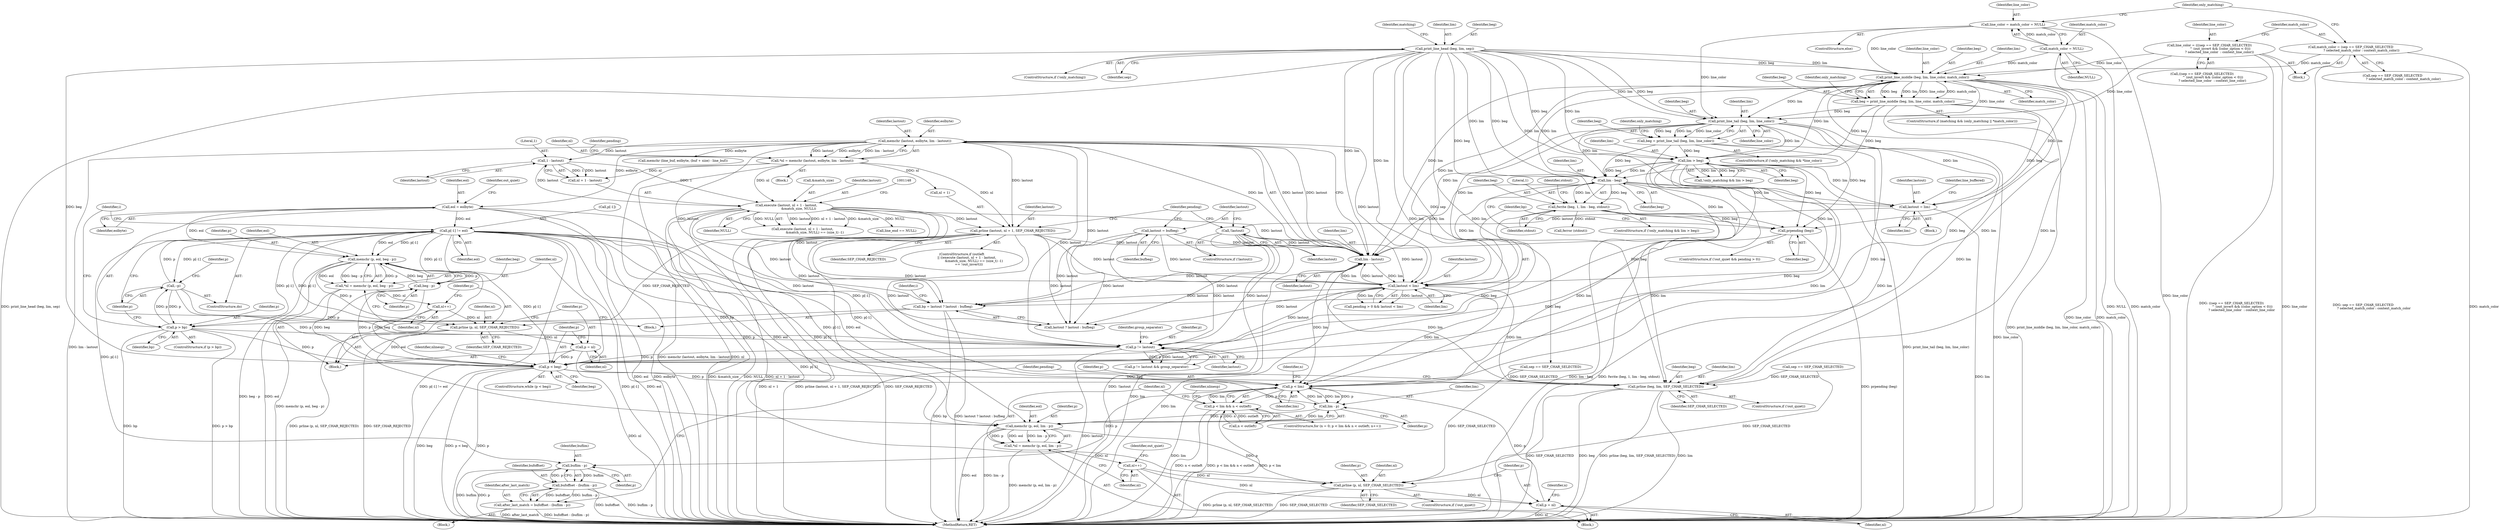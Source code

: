 digraph "0_savannah_8fcf61523644df42e1905c81bed26838e0b04f91@API" {
"1001242" [label="(Call,memchr (p, eol, beg - p))"];
"1001245" [label="(Call,beg - p)"];
"1001235" [label="(Call,p < beg)"];
"1001219" [label="(Call,p != lastout)"];
"1001205" [label="(Call,p[-1] != eol)"];
"1001203" [label="(Call,--p)"];
"1001199" [label="(Call,p > bp)"];
"1001183" [label="(Call,bp = lastout ? lastout : bufbeg)"];
"1001123" [label="(Call,memchr (lastout, eolbyte, lim - lastout))"];
"1001126" [label="(Call,lim - lastout)"];
"1001116" [label="(Call,lastout < lim)"];
"1001153" [label="(Call,prline (lastout, nl + 1, SEP_CHAR_REJECTED))"];
"1001137" [label="(Call,execute (lastout, nl + 1 - lastout,\n                        &match_size, NULL))"];
"1001141" [label="(Call,1 - lastout)"];
"1001121" [label="(Call,*nl = memchr (lastout, eolbyte, lim - lastout))"];
"1001108" [label="(Call,lastout = bufbeg)"];
"1001106" [label="(Call,!lastout)"];
"1001097" [label="(Call,lastout = lim)"];
"1001054" [label="(Call,print_line_middle (beg, lim, line_color, match_color))"];
"1000988" [label="(Call,print_line_head (beg, lim, sep))"];
"1001027" [label="(Call,line_color = match_color = NULL)"];
"1001029" [label="(Call,match_color = NULL)"];
"1001004" [label="(Call,line_color = (((sep == SEP_CHAR_SELECTED)\n                     ^ (out_invert && (color_option < 0)))\n                    ? selected_line_color  : context_line_color))"];
"1001018" [label="(Call,match_color = (sep == SEP_CHAR_SELECTED\n                     ? selected_match_color : context_match_color))"];
"1001067" [label="(Call,print_line_tail (beg, lim, line_color))"];
"1001052" [label="(Call,beg = print_line_middle (beg, lim, line_color, match_color))"];
"1001075" [label="(Call,lim > beg)"];
"1001065" [label="(Call,beg = print_line_tail (beg, lim, line_color))"];
"1001081" [label="(Call,lim - beg)"];
"1001169" [label="(Call,eol = eolbyte)"];
"1001254" [label="(Call,p = nl)"];
"1001250" [label="(Call,prline (p, nl, SEP_CHAR_REJECTED))"];
"1001242" [label="(Call,memchr (p, eol, beg - p))"];
"1001248" [label="(Call,nl++)"];
"1001240" [label="(Call,*nl = memchr (p, eol, beg - p))"];
"1001181" [label="(Call,prpending (beg))"];
"1001078" [label="(Call,fwrite (beg, 1, lim - beg, stdout))"];
"1001277" [label="(Call,memchr (p, eol, lim - p))"];
"1001275" [label="(Call,*nl = memchr (p, eol, lim - p))"];
"1001283" [label="(Call,nl++)"];
"1001288" [label="(Call,prline (p, nl, SEP_CHAR_SELECTED))"];
"1001292" [label="(Call,p = nl)"];
"1001265" [label="(Call,p < lim)"];
"1001264" [label="(Call,p < lim && n < outleft)"];
"1001280" [label="(Call,lim - p)"];
"1001303" [label="(Call,buflim - p)"];
"1001301" [label="(Call,bufoffset - (buflim - p))"];
"1001299" [label="(Call,after_last_match = bufoffset - (buflim - p))"];
"1001310" [label="(Call,prline (beg, lim, SEP_CHAR_SELECTED))"];
"1001315" [label="(Identifier,pending)"];
"1001045" [label="(ControlStructure,if (matching && (only_matching || *match_color)))"];
"1001415" [label="(MethodReturn,RET)"];
"1001005" [label="(Identifier,line_color)"];
"1001078" [label="(Call,fwrite (beg, 1, lim - beg, stdout))"];
"1001122" [label="(Identifier,nl)"];
"1001285" [label="(ControlStructure,if (!out_quiet))"];
"1001105" [label="(ControlStructure,if (!lastout))"];
"1001197" [label="(Identifier,i)"];
"1001098" [label="(Identifier,lastout)"];
"1001293" [label="(Identifier,p)"];
"1000985" [label="(ControlStructure,if (!only_matching))"];
"1001198" [label="(ControlStructure,if (p > bp))"];
"1001074" [label="(Identifier,only_matching)"];
"1001210" [label="(Identifier,eol)"];
"1001303" [label="(Call,buflim - p)"];
"1001070" [label="(Identifier,line_color)"];
"1001059" [label="(ControlStructure,if (!only_matching && *line_color))"];
"1001144" [label="(Call,&match_size)"];
"1001052" [label="(Call,beg = print_line_middle (beg, lim, line_color, match_color))"];
"1001356" [label="(Call,memchr (line_buf, eolbyte, (buf + size) - line_buf))"];
"1001252" [label="(Identifier,nl)"];
"1001205" [label="(Call,p[-1] != eol)"];
"1001365" [label="(Call,line_end == NULL)"];
"1000988" [label="(Call,print_line_head (beg, lim, sep))"];
"1001153" [label="(Call,prline (lastout, nl + 1, SEP_CHAR_REJECTED))"];
"1001199" [label="(Call,p > bp)"];
"1001240" [label="(Call,*nl = memchr (p, eol, beg - p))"];
"1001169" [label="(Call,eol = eolbyte)"];
"1001065" [label="(Call,beg = print_line_tail (beg, lim, line_color))"];
"1001185" [label="(Call,lastout ? lastout : bufbeg)"];
"1001146" [label="(Identifier,NULL)"];
"1001275" [label="(Call,*nl = memchr (p, eol, lim - p))"];
"1001279" [label="(Identifier,eol)"];
"1001258" [label="(Identifier,nlinesp)"];
"1001277" [label="(Call,memchr (p, eol, lim - p))"];
"1001280" [label="(Call,lim - p)"];
"1001004" [label="(Call,line_color = (((sep == SEP_CHAR_SELECTED)\n                     ^ (out_invert && (color_option < 0)))\n                    ? selected_line_color  : context_line_color))"];
"1001053" [label="(Identifier,beg)"];
"1001086" [label="(Call,ferror (stdout))"];
"1000981" [label="(Block,)"];
"1001246" [label="(Identifier,beg)"];
"1001055" [label="(Identifier,beg)"];
"1001181" [label="(Call,prpending (beg))"];
"1001121" [label="(Call,*nl = memchr (lastout, eolbyte, lim - lastout))"];
"1001068" [label="(Identifier,beg)"];
"1001112" [label="(Call,pending > 0 && lastout < lim)"];
"1001141" [label="(Call,1 - lastout)"];
"1000993" [label="(Identifier,matching)"];
"1001283" [label="(Call,nl++)"];
"1001099" [label="(Identifier,lim)"];
"1001236" [label="(Identifier,p)"];
"1001018" [label="(Call,match_color = (sep == SEP_CHAR_SELECTED\n                     ? selected_match_color : context_match_color))"];
"1001222" [label="(Identifier,group_separator)"];
"1001035" [label="(Identifier,only_matching)"];
"1001003" [label="(Block,)"];
"1001066" [label="(Identifier,beg)"];
"1000990" [label="(Identifier,lim)"];
"1001079" [label="(Identifier,beg)"];
"1001291" [label="(Identifier,SEP_CHAR_SELECTED)"];
"1001289" [label="(Identifier,p)"];
"1001021" [label="(Call,sep == SEP_CHAR_SELECTED)"];
"1001184" [label="(Identifier,bp)"];
"1001241" [label="(Identifier,nl)"];
"1001031" [label="(Identifier,NULL)"];
"1001254" [label="(Call,p = nl)"];
"1001267" [label="(Identifier,lim)"];
"1001243" [label="(Identifier,p)"];
"1001250" [label="(Call,prline (p, nl, SEP_CHAR_REJECTED))"];
"1001171" [label="(Identifier,eolbyte)"];
"1001109" [label="(Identifier,lastout)"];
"1001069" [label="(Identifier,lim)"];
"1001142" [label="(Literal,1)"];
"1001249" [label="(Identifier,nl)"];
"1001182" [label="(Identifier,beg)"];
"1001056" [label="(Identifier,lim)"];
"1001312" [label="(Identifier,lim)"];
"1001220" [label="(Identifier,p)"];
"1001253" [label="(Identifier,SEP_CHAR_REJECTED)"];
"1001219" [label="(Call,p != lastout)"];
"1001029" [label="(Call,match_color = NULL)"];
"1001272" [label="(Identifier,n)"];
"1001125" [label="(Identifier,eolbyte)"];
"1001138" [label="(Identifier,lastout)"];
"1001281" [label="(Identifier,lim)"];
"1001132" [label="(ControlStructure,if (outleft\n          || ((execute (lastout, nl + 1 - lastout,\n                        &match_size, NULL) == (size_t) -1)\n              == !out_invert)))"];
"1001071" [label="(ControlStructure,if (!only_matching && lim > beg))"];
"1001107" [label="(Identifier,lastout)"];
"1001256" [label="(Identifier,nl)"];
"1001097" [label="(Call,lastout = lim)"];
"1001235" [label="(Call,p < beg)"];
"1001248" [label="(Call,nl++)"];
"1001244" [label="(Identifier,eol)"];
"1001255" [label="(Identifier,p)"];
"1001155" [label="(Call,nl + 1)"];
"1000989" [label="(Identifier,beg)"];
"1001116" [label="(Call,lastout < lim)"];
"1000995" [label="(Call,sep == SEP_CHAR_SELECTED)"];
"1001077" [label="(Identifier,beg)"];
"1001106" [label="(Call,!lastout)"];
"1001301" [label="(Call,bufoffset - (buflim - p))"];
"1001276" [label="(Identifier,nl)"];
"1001299" [label="(Call,after_last_match = bufoffset - (buflim - p))"];
"1001108" [label="(Call,lastout = bufbeg)"];
"1001206" [label="(Call,p[-1])"];
"1001191" [label="(Identifier,i)"];
"1001242" [label="(Call,memchr (p, eol, beg - p))"];
"1000991" [label="(Identifier,sep)"];
"1001030" [label="(Identifier,match_color)"];
"1001201" [label="(Identifier,bp)"];
"1001054" [label="(Call,print_line_middle (beg, lim, line_color, match_color))"];
"1001177" [label="(Identifier,out_quiet)"];
"1001290" [label="(Identifier,nl)"];
"1001117" [label="(Identifier,lastout)"];
"1001247" [label="(Identifier,p)"];
"1001204" [label="(Identifier,p)"];
"1001200" [label="(Identifier,p)"];
"1001128" [label="(Identifier,lastout)"];
"1001154" [label="(Identifier,lastout)"];
"1001237" [label="(Identifier,beg)"];
"1001307" [label="(ControlStructure,if (!out_quiet))"];
"1001082" [label="(Identifier,lim)"];
"1001238" [label="(Block,)"];
"1001139" [label="(Call,nl + 1 - lastout)"];
"1001006" [label="(Call,((sep == SEP_CHAR_SELECTED)\n                     ^ (out_invert && (color_option < 0)))\n                    ? selected_line_color  : context_line_color)"];
"1001278" [label="(Identifier,p)"];
"1001081" [label="(Call,lim - beg)"];
"1001067" [label="(Call,print_line_tail (beg, lim, line_color))"];
"1001268" [label="(Call,n < outleft)"];
"1001287" [label="(Identifier,out_quiet)"];
"1001118" [label="(Identifier,lim)"];
"1001311" [label="(Identifier,beg)"];
"1001273" [label="(Block,)"];
"1001062" [label="(Identifier,only_matching)"];
"1001294" [label="(Identifier,nl)"];
"1001137" [label="(Call,execute (lastout, nl + 1 - lastout,\n                        &match_size, NULL))"];
"1001260" [label="(ControlStructure,for (n = 0; p < lim && n < outleft; n++))"];
"1001126" [label="(Call,lim - lastout)"];
"1001027" [label="(Call,line_color = match_color = NULL)"];
"1001020" [label="(Call,sep == SEP_CHAR_SELECTED\n                     ? selected_match_color : context_match_color)"];
"1001123" [label="(Call,memchr (lastout, eolbyte, lim - lastout))"];
"1001269" [label="(Identifier,n)"];
"1001302" [label="(Identifier,bufoffset)"];
"1001221" [label="(Identifier,lastout)"];
"1001110" [label="(Identifier,bufbeg)"];
"1001127" [label="(Identifier,lim)"];
"1001026" [label="(ControlStructure,else)"];
"1001131" [label="(Identifier,pending)"];
"1001259" [label="(Block,)"];
"1001305" [label="(Identifier,p)"];
"1001203" [label="(Call,--p)"];
"1001313" [label="(Identifier,SEP_CHAR_SELECTED)"];
"1001028" [label="(Identifier,line_color)"];
"1001292" [label="(Call,p = nl)"];
"1001183" [label="(Call,bp = lastout ? lastout : bufbeg)"];
"1001084" [label="(Identifier,stdout)"];
"1001057" [label="(Identifier,line_color)"];
"1001251" [label="(Identifier,p)"];
"1001164" [label="(Block,)"];
"1001207" [label="(Identifier,p)"];
"1001101" [label="(Identifier,line_buffered)"];
"1001058" [label="(Identifier,match_color)"];
"1001297" [label="(Identifier,nlinesp)"];
"1001234" [label="(ControlStructure,while (p < beg))"];
"1001083" [label="(Identifier,beg)"];
"1001264" [label="(Call,p < lim && n < outleft)"];
"1001072" [label="(Call,!only_matching && lim > beg)"];
"1001245" [label="(Call,beg - p)"];
"1001300" [label="(Identifier,after_last_match)"];
"1001218" [label="(Call,p != lastout && group_separator)"];
"1001282" [label="(Identifier,p)"];
"1001265" [label="(Call,p < lim)"];
"1001080" [label="(Literal,1)"];
"1001310" [label="(Call,prline (beg, lim, SEP_CHAR_SELECTED))"];
"1001170" [label="(Identifier,eol)"];
"1001124" [label="(Identifier,lastout)"];
"1001114" [label="(Identifier,pending)"];
"1001019" [label="(Identifier,match_color)"];
"1001087" [label="(Identifier,stdout)"];
"1001266" [label="(Identifier,p)"];
"1001136" [label="(Call,execute (lastout, nl + 1 - lastout,\n                        &match_size, NULL) == (size_t) -1)"];
"1001284" [label="(Identifier,nl)"];
"1001304" [label="(Identifier,buflim)"];
"1001202" [label="(ControlStructure,do)"];
"1001143" [label="(Identifier,lastout)"];
"1001174" [label="(ControlStructure,if (!out_quiet && pending > 0))"];
"1001158" [label="(Identifier,SEP_CHAR_REJECTED)"];
"1001119" [label="(Block,)"];
"1001288" [label="(Call,prline (p, nl, SEP_CHAR_SELECTED))"];
"1001075" [label="(Call,lim > beg)"];
"1001076" [label="(Identifier,lim)"];
"1001242" -> "1001240"  [label="AST: "];
"1001242" -> "1001245"  [label="CFG: "];
"1001243" -> "1001242"  [label="AST: "];
"1001244" -> "1001242"  [label="AST: "];
"1001245" -> "1001242"  [label="AST: "];
"1001240" -> "1001242"  [label="CFG: "];
"1001242" -> "1001415"  [label="DDG: eol"];
"1001242" -> "1001415"  [label="DDG: beg - p"];
"1001242" -> "1001240"  [label="DDG: p"];
"1001242" -> "1001240"  [label="DDG: eol"];
"1001242" -> "1001240"  [label="DDG: beg - p"];
"1001245" -> "1001242"  [label="DDG: p"];
"1001245" -> "1001242"  [label="DDG: beg"];
"1001205" -> "1001242"  [label="DDG: p[-1]"];
"1001205" -> "1001242"  [label="DDG: eol"];
"1001169" -> "1001242"  [label="DDG: eol"];
"1001242" -> "1001250"  [label="DDG: p"];
"1001242" -> "1001277"  [label="DDG: eol"];
"1001245" -> "1001247"  [label="CFG: "];
"1001246" -> "1001245"  [label="AST: "];
"1001247" -> "1001245"  [label="AST: "];
"1001245" -> "1001235"  [label="DDG: beg"];
"1001235" -> "1001245"  [label="DDG: beg"];
"1001235" -> "1001245"  [label="DDG: p"];
"1001205" -> "1001245"  [label="DDG: p[-1]"];
"1001235" -> "1001234"  [label="AST: "];
"1001235" -> "1001237"  [label="CFG: "];
"1001236" -> "1001235"  [label="AST: "];
"1001237" -> "1001235"  [label="AST: "];
"1001241" -> "1001235"  [label="CFG: "];
"1001258" -> "1001235"  [label="CFG: "];
"1001235" -> "1001415"  [label="DDG: beg"];
"1001235" -> "1001415"  [label="DDG: p < beg"];
"1001235" -> "1001415"  [label="DDG: p"];
"1001219" -> "1001235"  [label="DDG: p"];
"1001199" -> "1001235"  [label="DDG: p"];
"1001203" -> "1001235"  [label="DDG: p"];
"1001205" -> "1001235"  [label="DDG: p[-1]"];
"1001254" -> "1001235"  [label="DDG: p"];
"1001065" -> "1001235"  [label="DDG: beg"];
"1001181" -> "1001235"  [label="DDG: beg"];
"1000988" -> "1001235"  [label="DDG: beg"];
"1001075" -> "1001235"  [label="DDG: beg"];
"1001078" -> "1001235"  [label="DDG: beg"];
"1001052" -> "1001235"  [label="DDG: beg"];
"1001235" -> "1001265"  [label="DDG: p"];
"1001235" -> "1001310"  [label="DDG: beg"];
"1001219" -> "1001218"  [label="AST: "];
"1001219" -> "1001221"  [label="CFG: "];
"1001220" -> "1001219"  [label="AST: "];
"1001221" -> "1001219"  [label="AST: "];
"1001222" -> "1001219"  [label="CFG: "];
"1001218" -> "1001219"  [label="CFG: "];
"1001219" -> "1001415"  [label="DDG: lastout"];
"1001219" -> "1001218"  [label="DDG: p"];
"1001219" -> "1001218"  [label="DDG: lastout"];
"1001205" -> "1001219"  [label="DDG: p[-1]"];
"1001199" -> "1001219"  [label="DDG: p"];
"1001203" -> "1001219"  [label="DDG: p"];
"1001123" -> "1001219"  [label="DDG: lastout"];
"1001153" -> "1001219"  [label="DDG: lastout"];
"1001108" -> "1001219"  [label="DDG: lastout"];
"1001137" -> "1001219"  [label="DDG: lastout"];
"1001106" -> "1001219"  [label="DDG: lastout"];
"1001116" -> "1001219"  [label="DDG: lastout"];
"1001205" -> "1001202"  [label="AST: "];
"1001205" -> "1001210"  [label="CFG: "];
"1001206" -> "1001205"  [label="AST: "];
"1001210" -> "1001205"  [label="AST: "];
"1001204" -> "1001205"  [label="CFG: "];
"1001197" -> "1001205"  [label="CFG: "];
"1001205" -> "1001415"  [label="DDG: p[-1] != eol"];
"1001205" -> "1001415"  [label="DDG: p[-1]"];
"1001205" -> "1001415"  [label="DDG: eol"];
"1001205" -> "1001199"  [label="DDG: p[-1]"];
"1001205" -> "1001203"  [label="DDG: p[-1]"];
"1001203" -> "1001205"  [label="DDG: p"];
"1001169" -> "1001205"  [label="DDG: eol"];
"1001205" -> "1001250"  [label="DDG: p[-1]"];
"1001205" -> "1001265"  [label="DDG: p[-1]"];
"1001205" -> "1001277"  [label="DDG: p[-1]"];
"1001205" -> "1001277"  [label="DDG: eol"];
"1001205" -> "1001280"  [label="DDG: p[-1]"];
"1001205" -> "1001288"  [label="DDG: p[-1]"];
"1001205" -> "1001303"  [label="DDG: p[-1]"];
"1001203" -> "1001202"  [label="AST: "];
"1001203" -> "1001204"  [label="CFG: "];
"1001204" -> "1001203"  [label="AST: "];
"1001207" -> "1001203"  [label="CFG: "];
"1001203" -> "1001199"  [label="DDG: p"];
"1001199" -> "1001203"  [label="DDG: p"];
"1001199" -> "1001198"  [label="AST: "];
"1001199" -> "1001201"  [label="CFG: "];
"1001200" -> "1001199"  [label="AST: "];
"1001201" -> "1001199"  [label="AST: "];
"1001204" -> "1001199"  [label="CFG: "];
"1001197" -> "1001199"  [label="CFG: "];
"1001199" -> "1001415"  [label="DDG: p > bp"];
"1001199" -> "1001415"  [label="DDG: bp"];
"1001183" -> "1001199"  [label="DDG: bp"];
"1001183" -> "1001164"  [label="AST: "];
"1001183" -> "1001185"  [label="CFG: "];
"1001184" -> "1001183"  [label="AST: "];
"1001185" -> "1001183"  [label="AST: "];
"1001191" -> "1001183"  [label="CFG: "];
"1001183" -> "1001415"  [label="DDG: lastout ? lastout : bufbeg"];
"1001183" -> "1001415"  [label="DDG: bp"];
"1001123" -> "1001183"  [label="DDG: lastout"];
"1001153" -> "1001183"  [label="DDG: lastout"];
"1001108" -> "1001183"  [label="DDG: lastout"];
"1001137" -> "1001183"  [label="DDG: lastout"];
"1001106" -> "1001183"  [label="DDG: lastout"];
"1001116" -> "1001183"  [label="DDG: lastout"];
"1001123" -> "1001121"  [label="AST: "];
"1001123" -> "1001126"  [label="CFG: "];
"1001124" -> "1001123"  [label="AST: "];
"1001125" -> "1001123"  [label="AST: "];
"1001126" -> "1001123"  [label="AST: "];
"1001121" -> "1001123"  [label="CFG: "];
"1001123" -> "1001415"  [label="DDG: lim - lastout"];
"1001123" -> "1001116"  [label="DDG: lastout"];
"1001123" -> "1001121"  [label="DDG: lastout"];
"1001123" -> "1001121"  [label="DDG: eolbyte"];
"1001123" -> "1001121"  [label="DDG: lim - lastout"];
"1001126" -> "1001123"  [label="DDG: lastout"];
"1001126" -> "1001123"  [label="DDG: lim"];
"1001123" -> "1001126"  [label="DDG: lastout"];
"1001123" -> "1001141"  [label="DDG: lastout"];
"1001123" -> "1001153"  [label="DDG: lastout"];
"1001123" -> "1001169"  [label="DDG: eolbyte"];
"1001123" -> "1001185"  [label="DDG: lastout"];
"1001123" -> "1001356"  [label="DDG: eolbyte"];
"1001126" -> "1001128"  [label="CFG: "];
"1001127" -> "1001126"  [label="AST: "];
"1001128" -> "1001126"  [label="AST: "];
"1001126" -> "1001415"  [label="DDG: lim"];
"1001126" -> "1001116"  [label="DDG: lim"];
"1001116" -> "1001126"  [label="DDG: lim"];
"1001116" -> "1001126"  [label="DDG: lastout"];
"1001054" -> "1001126"  [label="DDG: lim"];
"1000988" -> "1001126"  [label="DDG: lim"];
"1001067" -> "1001126"  [label="DDG: lim"];
"1001075" -> "1001126"  [label="DDG: lim"];
"1001081" -> "1001126"  [label="DDG: lim"];
"1001153" -> "1001126"  [label="DDG: lastout"];
"1001108" -> "1001126"  [label="DDG: lastout"];
"1001137" -> "1001126"  [label="DDG: lastout"];
"1001106" -> "1001126"  [label="DDG: lastout"];
"1001126" -> "1001265"  [label="DDG: lim"];
"1001126" -> "1001310"  [label="DDG: lim"];
"1001116" -> "1001112"  [label="AST: "];
"1001116" -> "1001118"  [label="CFG: "];
"1001117" -> "1001116"  [label="AST: "];
"1001118" -> "1001116"  [label="AST: "];
"1001112" -> "1001116"  [label="CFG: "];
"1001116" -> "1001415"  [label="DDG: lim"];
"1001116" -> "1001112"  [label="DDG: lastout"];
"1001116" -> "1001112"  [label="DDG: lim"];
"1001153" -> "1001116"  [label="DDG: lastout"];
"1001108" -> "1001116"  [label="DDG: lastout"];
"1001137" -> "1001116"  [label="DDG: lastout"];
"1001106" -> "1001116"  [label="DDG: lastout"];
"1001054" -> "1001116"  [label="DDG: lim"];
"1000988" -> "1001116"  [label="DDG: lim"];
"1001067" -> "1001116"  [label="DDG: lim"];
"1001075" -> "1001116"  [label="DDG: lim"];
"1001081" -> "1001116"  [label="DDG: lim"];
"1001116" -> "1001185"  [label="DDG: lastout"];
"1001116" -> "1001265"  [label="DDG: lim"];
"1001116" -> "1001310"  [label="DDG: lim"];
"1001153" -> "1001132"  [label="AST: "];
"1001153" -> "1001158"  [label="CFG: "];
"1001154" -> "1001153"  [label="AST: "];
"1001155" -> "1001153"  [label="AST: "];
"1001158" -> "1001153"  [label="AST: "];
"1001114" -> "1001153"  [label="CFG: "];
"1001153" -> "1001415"  [label="DDG: nl + 1"];
"1001153" -> "1001415"  [label="DDG: prline (lastout, nl + 1, SEP_CHAR_REJECTED)"];
"1001153" -> "1001415"  [label="DDG: SEP_CHAR_REJECTED"];
"1001137" -> "1001153"  [label="DDG: lastout"];
"1001121" -> "1001153"  [label="DDG: nl"];
"1001153" -> "1001185"  [label="DDG: lastout"];
"1001153" -> "1001250"  [label="DDG: SEP_CHAR_REJECTED"];
"1001137" -> "1001136"  [label="AST: "];
"1001137" -> "1001146"  [label="CFG: "];
"1001138" -> "1001137"  [label="AST: "];
"1001139" -> "1001137"  [label="AST: "];
"1001144" -> "1001137"  [label="AST: "];
"1001146" -> "1001137"  [label="AST: "];
"1001148" -> "1001137"  [label="CFG: "];
"1001137" -> "1001415"  [label="DDG: NULL"];
"1001137" -> "1001415"  [label="DDG: nl + 1 - lastout"];
"1001137" -> "1001415"  [label="DDG: &match_size"];
"1001137" -> "1001136"  [label="DDG: lastout"];
"1001137" -> "1001136"  [label="DDG: nl + 1 - lastout"];
"1001137" -> "1001136"  [label="DDG: &match_size"];
"1001137" -> "1001136"  [label="DDG: NULL"];
"1001141" -> "1001137"  [label="DDG: lastout"];
"1001141" -> "1001137"  [label="DDG: 1"];
"1001121" -> "1001137"  [label="DDG: nl"];
"1001137" -> "1001185"  [label="DDG: lastout"];
"1001137" -> "1001365"  [label="DDG: NULL"];
"1001141" -> "1001139"  [label="AST: "];
"1001141" -> "1001143"  [label="CFG: "];
"1001142" -> "1001141"  [label="AST: "];
"1001143" -> "1001141"  [label="AST: "];
"1001139" -> "1001141"  [label="CFG: "];
"1001141" -> "1001139"  [label="DDG: 1"];
"1001141" -> "1001139"  [label="DDG: lastout"];
"1001121" -> "1001119"  [label="AST: "];
"1001122" -> "1001121"  [label="AST: "];
"1001131" -> "1001121"  [label="CFG: "];
"1001121" -> "1001415"  [label="DDG: memchr (lastout, eolbyte, lim - lastout)"];
"1001121" -> "1001415"  [label="DDG: nl"];
"1001121" -> "1001139"  [label="DDG: nl"];
"1001121" -> "1001155"  [label="DDG: nl"];
"1001108" -> "1001105"  [label="AST: "];
"1001108" -> "1001110"  [label="CFG: "];
"1001109" -> "1001108"  [label="AST: "];
"1001110" -> "1001108"  [label="AST: "];
"1001114" -> "1001108"  [label="CFG: "];
"1001108" -> "1001185"  [label="DDG: lastout"];
"1001106" -> "1001105"  [label="AST: "];
"1001106" -> "1001107"  [label="CFG: "];
"1001107" -> "1001106"  [label="AST: "];
"1001109" -> "1001106"  [label="CFG: "];
"1001114" -> "1001106"  [label="CFG: "];
"1001106" -> "1001415"  [label="DDG: !lastout"];
"1001097" -> "1001106"  [label="DDG: lastout"];
"1001106" -> "1001185"  [label="DDG: lastout"];
"1001097" -> "1000981"  [label="AST: "];
"1001097" -> "1001099"  [label="CFG: "];
"1001098" -> "1001097"  [label="AST: "];
"1001099" -> "1001097"  [label="AST: "];
"1001101" -> "1001097"  [label="CFG: "];
"1001097" -> "1001415"  [label="DDG: lim"];
"1001054" -> "1001097"  [label="DDG: lim"];
"1000988" -> "1001097"  [label="DDG: lim"];
"1001067" -> "1001097"  [label="DDG: lim"];
"1001075" -> "1001097"  [label="DDG: lim"];
"1001081" -> "1001097"  [label="DDG: lim"];
"1001054" -> "1001052"  [label="AST: "];
"1001054" -> "1001058"  [label="CFG: "];
"1001055" -> "1001054"  [label="AST: "];
"1001056" -> "1001054"  [label="AST: "];
"1001057" -> "1001054"  [label="AST: "];
"1001058" -> "1001054"  [label="AST: "];
"1001052" -> "1001054"  [label="CFG: "];
"1001054" -> "1001415"  [label="DDG: line_color"];
"1001054" -> "1001415"  [label="DDG: match_color"];
"1001054" -> "1001052"  [label="DDG: beg"];
"1001054" -> "1001052"  [label="DDG: lim"];
"1001054" -> "1001052"  [label="DDG: line_color"];
"1001054" -> "1001052"  [label="DDG: match_color"];
"1000988" -> "1001054"  [label="DDG: beg"];
"1000988" -> "1001054"  [label="DDG: lim"];
"1001027" -> "1001054"  [label="DDG: line_color"];
"1001004" -> "1001054"  [label="DDG: line_color"];
"1001018" -> "1001054"  [label="DDG: match_color"];
"1001029" -> "1001054"  [label="DDG: match_color"];
"1001054" -> "1001067"  [label="DDG: lim"];
"1001054" -> "1001067"  [label="DDG: line_color"];
"1001054" -> "1001075"  [label="DDG: lim"];
"1001054" -> "1001081"  [label="DDG: lim"];
"1001054" -> "1001265"  [label="DDG: lim"];
"1001054" -> "1001310"  [label="DDG: lim"];
"1000988" -> "1000985"  [label="AST: "];
"1000988" -> "1000991"  [label="CFG: "];
"1000989" -> "1000988"  [label="AST: "];
"1000990" -> "1000988"  [label="AST: "];
"1000991" -> "1000988"  [label="AST: "];
"1000993" -> "1000988"  [label="CFG: "];
"1000988" -> "1001415"  [label="DDG: print_line_head (beg, lim, sep)"];
"1000988" -> "1000995"  [label="DDG: sep"];
"1000988" -> "1001067"  [label="DDG: beg"];
"1000988" -> "1001067"  [label="DDG: lim"];
"1000988" -> "1001075"  [label="DDG: lim"];
"1000988" -> "1001075"  [label="DDG: beg"];
"1000988" -> "1001081"  [label="DDG: lim"];
"1000988" -> "1001081"  [label="DDG: beg"];
"1000988" -> "1001181"  [label="DDG: beg"];
"1000988" -> "1001265"  [label="DDG: lim"];
"1000988" -> "1001310"  [label="DDG: lim"];
"1001027" -> "1001026"  [label="AST: "];
"1001027" -> "1001029"  [label="CFG: "];
"1001028" -> "1001027"  [label="AST: "];
"1001029" -> "1001027"  [label="AST: "];
"1001035" -> "1001027"  [label="CFG: "];
"1001027" -> "1001415"  [label="DDG: line_color"];
"1001029" -> "1001027"  [label="DDG: match_color"];
"1001027" -> "1001067"  [label="DDG: line_color"];
"1001029" -> "1001031"  [label="CFG: "];
"1001030" -> "1001029"  [label="AST: "];
"1001031" -> "1001029"  [label="AST: "];
"1001029" -> "1001415"  [label="DDG: match_color"];
"1001029" -> "1001415"  [label="DDG: NULL"];
"1001004" -> "1001003"  [label="AST: "];
"1001004" -> "1001006"  [label="CFG: "];
"1001005" -> "1001004"  [label="AST: "];
"1001006" -> "1001004"  [label="AST: "];
"1001019" -> "1001004"  [label="CFG: "];
"1001004" -> "1001415"  [label="DDG: line_color"];
"1001004" -> "1001415"  [label="DDG: ((sep == SEP_CHAR_SELECTED)\n                     ^ (out_invert && (color_option < 0)))\n                    ? selected_line_color  : context_line_color"];
"1001004" -> "1001067"  [label="DDG: line_color"];
"1001018" -> "1001003"  [label="AST: "];
"1001018" -> "1001020"  [label="CFG: "];
"1001019" -> "1001018"  [label="AST: "];
"1001020" -> "1001018"  [label="AST: "];
"1001035" -> "1001018"  [label="CFG: "];
"1001018" -> "1001415"  [label="DDG: match_color"];
"1001018" -> "1001415"  [label="DDG: sep == SEP_CHAR_SELECTED\n                     ? selected_match_color : context_match_color"];
"1001067" -> "1001065"  [label="AST: "];
"1001067" -> "1001070"  [label="CFG: "];
"1001068" -> "1001067"  [label="AST: "];
"1001069" -> "1001067"  [label="AST: "];
"1001070" -> "1001067"  [label="AST: "];
"1001065" -> "1001067"  [label="CFG: "];
"1001067" -> "1001415"  [label="DDG: line_color"];
"1001067" -> "1001065"  [label="DDG: beg"];
"1001067" -> "1001065"  [label="DDG: lim"];
"1001067" -> "1001065"  [label="DDG: line_color"];
"1001052" -> "1001067"  [label="DDG: beg"];
"1001067" -> "1001075"  [label="DDG: lim"];
"1001067" -> "1001081"  [label="DDG: lim"];
"1001067" -> "1001265"  [label="DDG: lim"];
"1001067" -> "1001310"  [label="DDG: lim"];
"1001052" -> "1001045"  [label="AST: "];
"1001053" -> "1001052"  [label="AST: "];
"1001062" -> "1001052"  [label="CFG: "];
"1001052" -> "1001415"  [label="DDG: print_line_middle (beg, lim, line_color, match_color)"];
"1001052" -> "1001075"  [label="DDG: beg"];
"1001052" -> "1001081"  [label="DDG: beg"];
"1001052" -> "1001181"  [label="DDG: beg"];
"1001075" -> "1001072"  [label="AST: "];
"1001075" -> "1001077"  [label="CFG: "];
"1001076" -> "1001075"  [label="AST: "];
"1001077" -> "1001075"  [label="AST: "];
"1001072" -> "1001075"  [label="CFG: "];
"1001075" -> "1001072"  [label="DDG: lim"];
"1001075" -> "1001072"  [label="DDG: beg"];
"1001065" -> "1001075"  [label="DDG: beg"];
"1001075" -> "1001081"  [label="DDG: lim"];
"1001075" -> "1001081"  [label="DDG: beg"];
"1001075" -> "1001181"  [label="DDG: beg"];
"1001075" -> "1001265"  [label="DDG: lim"];
"1001075" -> "1001310"  [label="DDG: lim"];
"1001065" -> "1001059"  [label="AST: "];
"1001066" -> "1001065"  [label="AST: "];
"1001074" -> "1001065"  [label="CFG: "];
"1001065" -> "1001415"  [label="DDG: print_line_tail (beg, lim, line_color)"];
"1001065" -> "1001081"  [label="DDG: beg"];
"1001065" -> "1001181"  [label="DDG: beg"];
"1001081" -> "1001078"  [label="AST: "];
"1001081" -> "1001083"  [label="CFG: "];
"1001082" -> "1001081"  [label="AST: "];
"1001083" -> "1001081"  [label="AST: "];
"1001084" -> "1001081"  [label="CFG: "];
"1001081" -> "1001078"  [label="DDG: beg"];
"1001081" -> "1001078"  [label="DDG: lim"];
"1001081" -> "1001265"  [label="DDG: lim"];
"1001081" -> "1001310"  [label="DDG: lim"];
"1001169" -> "1001164"  [label="AST: "];
"1001169" -> "1001171"  [label="CFG: "];
"1001170" -> "1001169"  [label="AST: "];
"1001171" -> "1001169"  [label="AST: "];
"1001177" -> "1001169"  [label="CFG: "];
"1001169" -> "1001415"  [label="DDG: eol"];
"1001169" -> "1001415"  [label="DDG: eolbyte"];
"1001169" -> "1001277"  [label="DDG: eol"];
"1001254" -> "1001238"  [label="AST: "];
"1001254" -> "1001256"  [label="CFG: "];
"1001255" -> "1001254"  [label="AST: "];
"1001256" -> "1001254"  [label="AST: "];
"1001236" -> "1001254"  [label="CFG: "];
"1001254" -> "1001415"  [label="DDG: nl"];
"1001250" -> "1001254"  [label="DDG: nl"];
"1001250" -> "1001238"  [label="AST: "];
"1001250" -> "1001253"  [label="CFG: "];
"1001251" -> "1001250"  [label="AST: "];
"1001252" -> "1001250"  [label="AST: "];
"1001253" -> "1001250"  [label="AST: "];
"1001255" -> "1001250"  [label="CFG: "];
"1001250" -> "1001415"  [label="DDG: SEP_CHAR_REJECTED"];
"1001250" -> "1001415"  [label="DDG: prline (p, nl, SEP_CHAR_REJECTED)"];
"1001248" -> "1001250"  [label="DDG: nl"];
"1001248" -> "1001238"  [label="AST: "];
"1001248" -> "1001249"  [label="CFG: "];
"1001249" -> "1001248"  [label="AST: "];
"1001251" -> "1001248"  [label="CFG: "];
"1001240" -> "1001248"  [label="DDG: nl"];
"1001240" -> "1001238"  [label="AST: "];
"1001241" -> "1001240"  [label="AST: "];
"1001249" -> "1001240"  [label="CFG: "];
"1001240" -> "1001415"  [label="DDG: memchr (p, eol, beg - p)"];
"1001181" -> "1001174"  [label="AST: "];
"1001181" -> "1001182"  [label="CFG: "];
"1001182" -> "1001181"  [label="AST: "];
"1001184" -> "1001181"  [label="CFG: "];
"1001181" -> "1001415"  [label="DDG: prpending (beg)"];
"1001078" -> "1001181"  [label="DDG: beg"];
"1001078" -> "1001071"  [label="AST: "];
"1001078" -> "1001084"  [label="CFG: "];
"1001079" -> "1001078"  [label="AST: "];
"1001080" -> "1001078"  [label="AST: "];
"1001084" -> "1001078"  [label="AST: "];
"1001087" -> "1001078"  [label="CFG: "];
"1001078" -> "1001415"  [label="DDG: fwrite (beg, 1, lim - beg, stdout)"];
"1001078" -> "1001415"  [label="DDG: lim - beg"];
"1001078" -> "1001086"  [label="DDG: stdout"];
"1001277" -> "1001275"  [label="AST: "];
"1001277" -> "1001280"  [label="CFG: "];
"1001278" -> "1001277"  [label="AST: "];
"1001279" -> "1001277"  [label="AST: "];
"1001280" -> "1001277"  [label="AST: "];
"1001275" -> "1001277"  [label="CFG: "];
"1001277" -> "1001415"  [label="DDG: lim - p"];
"1001277" -> "1001415"  [label="DDG: eol"];
"1001277" -> "1001275"  [label="DDG: p"];
"1001277" -> "1001275"  [label="DDG: eol"];
"1001277" -> "1001275"  [label="DDG: lim - p"];
"1001280" -> "1001277"  [label="DDG: p"];
"1001280" -> "1001277"  [label="DDG: lim"];
"1001277" -> "1001288"  [label="DDG: p"];
"1001275" -> "1001273"  [label="AST: "];
"1001276" -> "1001275"  [label="AST: "];
"1001284" -> "1001275"  [label="CFG: "];
"1001275" -> "1001415"  [label="DDG: memchr (p, eol, lim - p)"];
"1001275" -> "1001283"  [label="DDG: nl"];
"1001283" -> "1001273"  [label="AST: "];
"1001283" -> "1001284"  [label="CFG: "];
"1001284" -> "1001283"  [label="AST: "];
"1001287" -> "1001283"  [label="CFG: "];
"1001283" -> "1001288"  [label="DDG: nl"];
"1001283" -> "1001292"  [label="DDG: nl"];
"1001288" -> "1001285"  [label="AST: "];
"1001288" -> "1001291"  [label="CFG: "];
"1001289" -> "1001288"  [label="AST: "];
"1001290" -> "1001288"  [label="AST: "];
"1001291" -> "1001288"  [label="AST: "];
"1001293" -> "1001288"  [label="CFG: "];
"1001288" -> "1001415"  [label="DDG: prline (p, nl, SEP_CHAR_SELECTED)"];
"1001288" -> "1001415"  [label="DDG: SEP_CHAR_SELECTED"];
"1000995" -> "1001288"  [label="DDG: SEP_CHAR_SELECTED"];
"1001021" -> "1001288"  [label="DDG: SEP_CHAR_SELECTED"];
"1001288" -> "1001292"  [label="DDG: nl"];
"1001292" -> "1001273"  [label="AST: "];
"1001292" -> "1001294"  [label="CFG: "];
"1001293" -> "1001292"  [label="AST: "];
"1001294" -> "1001292"  [label="AST: "];
"1001272" -> "1001292"  [label="CFG: "];
"1001292" -> "1001415"  [label="DDG: nl"];
"1001292" -> "1001265"  [label="DDG: p"];
"1001265" -> "1001264"  [label="AST: "];
"1001265" -> "1001267"  [label="CFG: "];
"1001266" -> "1001265"  [label="AST: "];
"1001267" -> "1001265"  [label="AST: "];
"1001269" -> "1001265"  [label="CFG: "];
"1001264" -> "1001265"  [label="CFG: "];
"1001265" -> "1001415"  [label="DDG: lim"];
"1001265" -> "1001264"  [label="DDG: p"];
"1001265" -> "1001264"  [label="DDG: lim"];
"1001280" -> "1001265"  [label="DDG: lim"];
"1001265" -> "1001280"  [label="DDG: lim"];
"1001265" -> "1001280"  [label="DDG: p"];
"1001265" -> "1001303"  [label="DDG: p"];
"1001264" -> "1001260"  [label="AST: "];
"1001264" -> "1001268"  [label="CFG: "];
"1001268" -> "1001264"  [label="AST: "];
"1001276" -> "1001264"  [label="CFG: "];
"1001297" -> "1001264"  [label="CFG: "];
"1001264" -> "1001415"  [label="DDG: p < lim"];
"1001264" -> "1001415"  [label="DDG: n < outleft"];
"1001264" -> "1001415"  [label="DDG: p < lim && n < outleft"];
"1001268" -> "1001264"  [label="DDG: n"];
"1001268" -> "1001264"  [label="DDG: outleft"];
"1001280" -> "1001282"  [label="CFG: "];
"1001281" -> "1001280"  [label="AST: "];
"1001282" -> "1001280"  [label="AST: "];
"1001303" -> "1001301"  [label="AST: "];
"1001303" -> "1001305"  [label="CFG: "];
"1001304" -> "1001303"  [label="AST: "];
"1001305" -> "1001303"  [label="AST: "];
"1001301" -> "1001303"  [label="CFG: "];
"1001303" -> "1001415"  [label="DDG: buflim"];
"1001303" -> "1001415"  [label="DDG: p"];
"1001303" -> "1001301"  [label="DDG: buflim"];
"1001303" -> "1001301"  [label="DDG: p"];
"1001301" -> "1001299"  [label="AST: "];
"1001302" -> "1001301"  [label="AST: "];
"1001299" -> "1001301"  [label="CFG: "];
"1001301" -> "1001415"  [label="DDG: bufoffset"];
"1001301" -> "1001415"  [label="DDG: buflim - p"];
"1001301" -> "1001299"  [label="DDG: bufoffset"];
"1001301" -> "1001299"  [label="DDG: buflim - p"];
"1001299" -> "1001259"  [label="AST: "];
"1001300" -> "1001299"  [label="AST: "];
"1001315" -> "1001299"  [label="CFG: "];
"1001299" -> "1001415"  [label="DDG: after_last_match"];
"1001299" -> "1001415"  [label="DDG: bufoffset - (buflim - p)"];
"1001310" -> "1001307"  [label="AST: "];
"1001310" -> "1001313"  [label="CFG: "];
"1001311" -> "1001310"  [label="AST: "];
"1001312" -> "1001310"  [label="AST: "];
"1001313" -> "1001310"  [label="AST: "];
"1001315" -> "1001310"  [label="CFG: "];
"1001310" -> "1001415"  [label="DDG: lim"];
"1001310" -> "1001415"  [label="DDG: SEP_CHAR_SELECTED"];
"1001310" -> "1001415"  [label="DDG: beg"];
"1001310" -> "1001415"  [label="DDG: prline (beg, lim, SEP_CHAR_SELECTED)"];
"1000995" -> "1001310"  [label="DDG: SEP_CHAR_SELECTED"];
"1001021" -> "1001310"  [label="DDG: SEP_CHAR_SELECTED"];
}
